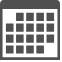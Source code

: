 <mxfile version="20.8.16" type="device"><diagram name="第 1 页" id="AqhlbpWHwqYkp_FmXedr"><mxGraphModel dx="940" dy="702" grid="1" gridSize="10" guides="1" tooltips="1" connect="1" arrows="1" fold="1" page="1" pageScale="1" pageWidth="827" pageHeight="1169" math="0" shadow="0"><root><mxCell id="0"/><mxCell id="1" parent="0"/><mxCell id="UMghYD6s1lTzwT3j_8ST-1" value="" style="sketch=0;pointerEvents=1;shadow=0;dashed=0;html=1;strokeColor=none;fillColor=#505050;labelPosition=center;verticalLabelPosition=bottom;verticalAlign=top;outlineConnect=0;align=center;shape=mxgraph.office.concepts.calendar;" vertex="1" parent="1"><mxGeometry x="150" y="80" width="30" height="30" as="geometry"/></mxCell></root></mxGraphModel></diagram></mxfile>